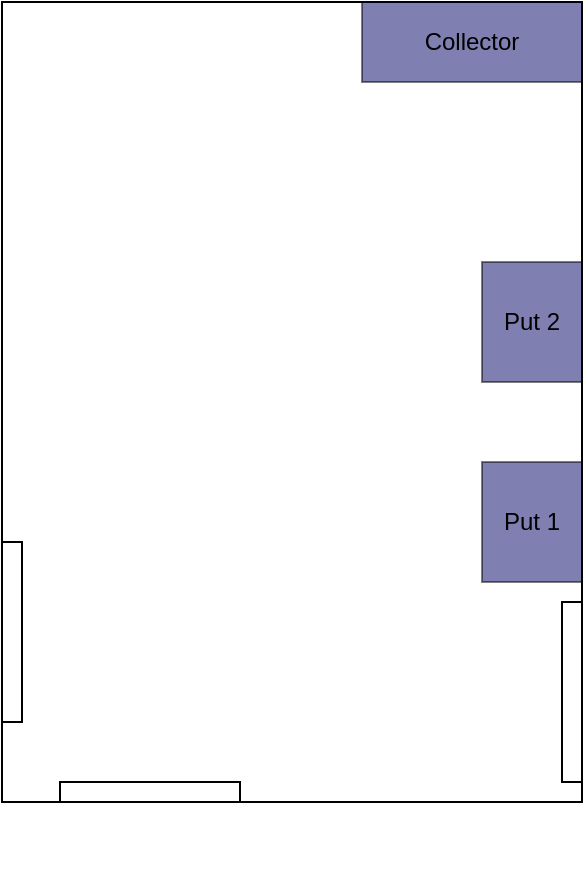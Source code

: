 <mxfile version="14.5.3" type="github"><diagram id="zxyFGUuk85KCquHpNzCP" name="Page-1"><mxGraphModel dx="1125" dy="670" grid="1" gridSize="10" guides="1" tooltips="1" connect="1" arrows="1" fold="1" page="1" pageScale="1" pageWidth="850" pageHeight="1100" math="0" shadow="0"><root><mxCell id="0"/><mxCell id="1" parent="0"/><mxCell id="KjAvqt-3xgzLBiE8spDG-5" value="" style="group" parent="1" vertex="1" connectable="0"><mxGeometry x="150" y="250" width="290" height="440" as="geometry"/></mxCell><mxCell id="KjAvqt-3xgzLBiE8spDG-2" value="" style="rounded=0;whiteSpace=wrap;html=1;" parent="KjAvqt-3xgzLBiE8spDG-5" vertex="1"><mxGeometry width="290" height="400" as="geometry"/></mxCell><mxCell id="KjAvqt-3xgzLBiE8spDG-6" value="" style="rounded=0;whiteSpace=wrap;html=1;fillColor=none;" parent="KjAvqt-3xgzLBiE8spDG-5" vertex="1"><mxGeometry y="270" width="10" height="90" as="geometry"/></mxCell><mxCell id="KjAvqt-3xgzLBiE8spDG-7" value="" style="rounded=0;whiteSpace=wrap;html=1;fillColor=none;rotation=-90;" parent="KjAvqt-3xgzLBiE8spDG-5" vertex="1"><mxGeometry x="69" y="350" width="10" height="90" as="geometry"/></mxCell><mxCell id="KjAvqt-3xgzLBiE8spDG-8" value="" style="rounded=0;whiteSpace=wrap;html=1;fillColor=none;" parent="KjAvqt-3xgzLBiE8spDG-5" vertex="1"><mxGeometry x="280" y="300" width="10" height="90" as="geometry"/></mxCell><mxCell id="bjuGxk6bDgf-WFCSP-eu-1" value="" style="rounded=0;whiteSpace=wrap;html=1;fillColor=#000066;opacity=50;" vertex="1" parent="KjAvqt-3xgzLBiE8spDG-5"><mxGeometry x="180" width="110" height="40" as="geometry"/></mxCell><mxCell id="bjuGxk6bDgf-WFCSP-eu-2" value="Collector" style="text;html=1;strokeColor=none;fillColor=none;align=center;verticalAlign=middle;whiteSpace=wrap;rounded=0;opacity=50;" vertex="1" parent="KjAvqt-3xgzLBiE8spDG-5"><mxGeometry x="215" y="10" width="40" height="20" as="geometry"/></mxCell><mxCell id="bjuGxk6bDgf-WFCSP-eu-3" value="" style="rounded=0;whiteSpace=wrap;html=1;fillColor=#000066;opacity=50;" vertex="1" parent="KjAvqt-3xgzLBiE8spDG-5"><mxGeometry x="240" y="130" width="50" height="60" as="geometry"/></mxCell><mxCell id="bjuGxk6bDgf-WFCSP-eu-4" value="" style="rounded=0;whiteSpace=wrap;html=1;fillColor=#000066;opacity=50;" vertex="1" parent="KjAvqt-3xgzLBiE8spDG-5"><mxGeometry x="240" y="230" width="50" height="60" as="geometry"/></mxCell><mxCell id="bjuGxk6bDgf-WFCSP-eu-5" value="Put 2" style="text;html=1;strokeColor=none;fillColor=none;align=center;verticalAlign=middle;whiteSpace=wrap;rounded=0;opacity=50;" vertex="1" parent="KjAvqt-3xgzLBiE8spDG-5"><mxGeometry x="245" y="150" width="40" height="20" as="geometry"/></mxCell><mxCell id="bjuGxk6bDgf-WFCSP-eu-6" value="Put 1" style="text;html=1;strokeColor=none;fillColor=none;align=center;verticalAlign=middle;whiteSpace=wrap;rounded=0;opacity=50;" vertex="1" parent="KjAvqt-3xgzLBiE8spDG-5"><mxGeometry x="245" y="250" width="40" height="20" as="geometry"/></mxCell></root></mxGraphModel></diagram></mxfile>